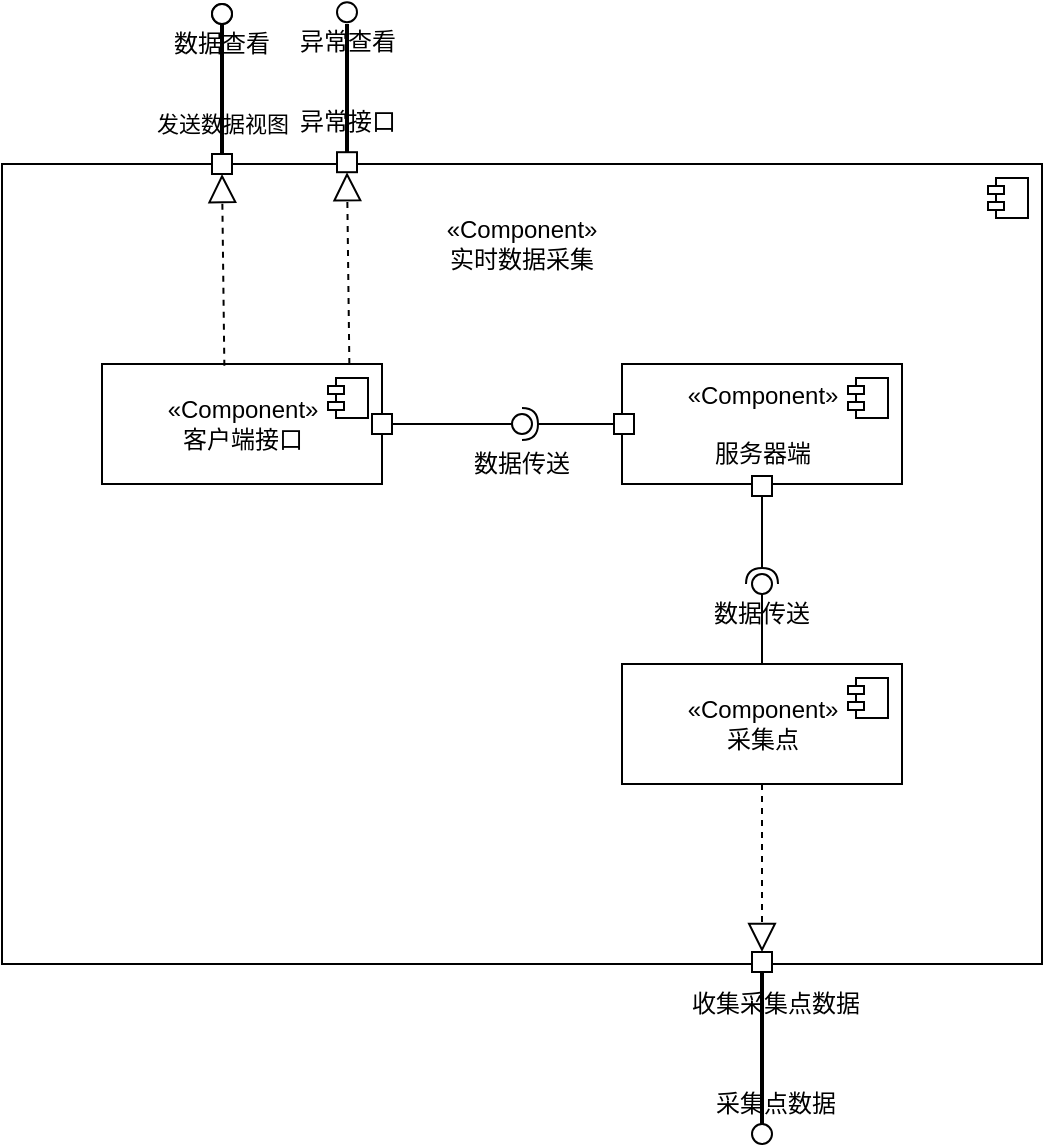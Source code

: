 <mxfile version="14.1.8" type="github">
  <diagram id="C5RBs43oDa-KdzZeNtuy" name="Page-1">
    <mxGraphModel dx="1673" dy="898" grid="1" gridSize="10" guides="1" tooltips="1" connect="1" arrows="1" fold="1" page="1" pageScale="1" pageWidth="827" pageHeight="1169" math="0" shadow="0">
      <root>
        <mxCell id="WIyWlLk6GJQsqaUBKTNV-0" />
        <mxCell id="WIyWlLk6GJQsqaUBKTNV-1" parent="WIyWlLk6GJQsqaUBKTNV-0" />
        <mxCell id="pySExn_BdIesOUWfmP66-4" value="&lt;div align=&quot;justify&quot;&gt;&lt;br&gt;&lt;/div&gt;" style="html=1;dropTarget=0;fontStyle=1" vertex="1" parent="WIyWlLk6GJQsqaUBKTNV-1">
          <mxGeometry x="50" y="260" width="520" height="400" as="geometry" />
        </mxCell>
        <mxCell id="pySExn_BdIesOUWfmP66-5" value="" style="shape=module;jettyWidth=8;jettyHeight=4;" vertex="1" parent="pySExn_BdIesOUWfmP66-4">
          <mxGeometry x="1" width="20" height="20" relative="1" as="geometry">
            <mxPoint x="-27" y="7" as="offset" />
          </mxGeometry>
        </mxCell>
        <mxCell id="pySExn_BdIesOUWfmP66-7" value="&lt;div&gt;«Component»&lt;/div&gt;&lt;div&gt;客户端接口&lt;/div&gt;" style="html=1;dropTarget=0;" vertex="1" parent="WIyWlLk6GJQsqaUBKTNV-1">
          <mxGeometry x="100" y="360" width="140" height="60" as="geometry" />
        </mxCell>
        <mxCell id="pySExn_BdIesOUWfmP66-8" value="" style="shape=module;jettyWidth=8;jettyHeight=4;" vertex="1" parent="pySExn_BdIesOUWfmP66-7">
          <mxGeometry x="1" width="20" height="20" relative="1" as="geometry">
            <mxPoint x="-27" y="7" as="offset" />
          </mxGeometry>
        </mxCell>
        <mxCell id="pySExn_BdIesOUWfmP66-9" value="&lt;div&gt;«Component»&lt;/div&gt;&lt;div&gt;实时数据采集&lt;br&gt;&lt;/div&gt;" style="text;html=1;strokeColor=none;fillColor=none;align=center;verticalAlign=middle;whiteSpace=wrap;rounded=0;" vertex="1" parent="WIyWlLk6GJQsqaUBKTNV-1">
          <mxGeometry x="290" y="290" width="40" height="20" as="geometry" />
        </mxCell>
        <mxCell id="pySExn_BdIesOUWfmP66-11" value="&lt;div&gt;«Component»&lt;/div&gt;&lt;div&gt;采集点&lt;br&gt;&lt;/div&gt;" style="html=1;dropTarget=0;" vertex="1" parent="WIyWlLk6GJQsqaUBKTNV-1">
          <mxGeometry x="360" y="510" width="140" height="60" as="geometry" />
        </mxCell>
        <mxCell id="pySExn_BdIesOUWfmP66-12" value="" style="shape=module;jettyWidth=8;jettyHeight=4;" vertex="1" parent="pySExn_BdIesOUWfmP66-11">
          <mxGeometry x="1" width="20" height="20" relative="1" as="geometry">
            <mxPoint x="-27" y="7" as="offset" />
          </mxGeometry>
        </mxCell>
        <mxCell id="pySExn_BdIesOUWfmP66-13" value="&lt;div&gt;«Component»&lt;/div&gt;&lt;div&gt;&lt;br&gt;&lt;/div&gt;&lt;div&gt;服务器端&lt;br&gt;&lt;/div&gt;" style="html=1;dropTarget=0;" vertex="1" parent="WIyWlLk6GJQsqaUBKTNV-1">
          <mxGeometry x="360" y="360" width="140" height="60" as="geometry" />
        </mxCell>
        <mxCell id="pySExn_BdIesOUWfmP66-14" value="" style="shape=module;jettyWidth=8;jettyHeight=4;" vertex="1" parent="pySExn_BdIesOUWfmP66-13">
          <mxGeometry x="1" width="20" height="20" relative="1" as="geometry">
            <mxPoint x="-27" y="7" as="offset" />
          </mxGeometry>
        </mxCell>
        <mxCell id="pySExn_BdIesOUWfmP66-21" value="" style="rounded=0;orthogonalLoop=1;jettySize=auto;html=1;endArrow=none;endFill=0;exitX=1;exitY=0.5;exitDx=0;exitDy=0;" edge="1" target="pySExn_BdIesOUWfmP66-23" parent="WIyWlLk6GJQsqaUBKTNV-1" source="pySExn_BdIesOUWfmP66-36">
          <mxGeometry relative="1" as="geometry">
            <mxPoint x="290" y="390" as="sourcePoint" />
          </mxGeometry>
        </mxCell>
        <mxCell id="pySExn_BdIesOUWfmP66-22" value="" style="rounded=0;orthogonalLoop=1;jettySize=auto;html=1;endArrow=halfCircle;endFill=0;entryX=0.5;entryY=0.5;entryDx=0;entryDy=0;endSize=6;strokeWidth=1;exitX=0;exitY=0.5;exitDx=0;exitDy=0;" edge="1" target="pySExn_BdIesOUWfmP66-23" parent="WIyWlLk6GJQsqaUBKTNV-1" source="pySExn_BdIesOUWfmP66-45">
          <mxGeometry relative="1" as="geometry">
            <mxPoint x="350" y="390" as="sourcePoint" />
          </mxGeometry>
        </mxCell>
        <mxCell id="pySExn_BdIesOUWfmP66-23" value="" style="ellipse;whiteSpace=wrap;html=1;fontFamily=Helvetica;fontSize=12;fontColor=#000000;align=center;strokeColor=#000000;fillColor=#ffffff;points=[];aspect=fixed;resizable=0;" vertex="1" parent="WIyWlLk6GJQsqaUBKTNV-1">
          <mxGeometry x="305" y="385" width="10" height="10" as="geometry" />
        </mxCell>
        <mxCell id="pySExn_BdIesOUWfmP66-29" value="" style="whiteSpace=wrap;html=1;aspect=fixed;" vertex="1" parent="WIyWlLk6GJQsqaUBKTNV-1">
          <mxGeometry x="155" y="255" width="10" height="10" as="geometry" />
        </mxCell>
        <mxCell id="pySExn_BdIesOUWfmP66-30" value="" style="endArrow=block;dashed=1;endFill=0;endSize=12;html=1;entryX=0.5;entryY=1;entryDx=0;entryDy=0;exitX=0.437;exitY=0.015;exitDx=0;exitDy=0;exitPerimeter=0;" edge="1" parent="WIyWlLk6GJQsqaUBKTNV-1" source="pySExn_BdIesOUWfmP66-7" target="pySExn_BdIesOUWfmP66-29">
          <mxGeometry width="160" relative="1" as="geometry">
            <mxPoint x="80" y="310" as="sourcePoint" />
            <mxPoint x="240" y="310" as="targetPoint" />
          </mxGeometry>
        </mxCell>
        <mxCell id="pySExn_BdIesOUWfmP66-31" value="" style="ellipse;whiteSpace=wrap;html=1;aspect=fixed;" vertex="1" parent="WIyWlLk6GJQsqaUBKTNV-1">
          <mxGeometry x="155" y="180" width="10" height="10" as="geometry" />
        </mxCell>
        <mxCell id="pySExn_BdIesOUWfmP66-32" value="" style="line;strokeWidth=2;direction=south;html=1;" vertex="1" parent="WIyWlLk6GJQsqaUBKTNV-1">
          <mxGeometry x="155" y="190" width="10" height="65" as="geometry" />
        </mxCell>
        <mxCell id="pySExn_BdIesOUWfmP66-33" value="数据查看" style="text;html=1;strokeColor=none;fillColor=none;align=center;verticalAlign=middle;whiteSpace=wrap;rounded=0;" vertex="1" parent="WIyWlLk6GJQsqaUBKTNV-1">
          <mxGeometry x="135" y="190" width="50" height="20" as="geometry" />
        </mxCell>
        <mxCell id="pySExn_BdIesOUWfmP66-34" value="&lt;font style=&quot;font-size: 11px&quot;&gt;发送数据视图&lt;br&gt;&lt;/font&gt;" style="text;html=1;strokeColor=none;fillColor=none;align=center;verticalAlign=middle;whiteSpace=wrap;rounded=0;" vertex="1" parent="WIyWlLk6GJQsqaUBKTNV-1">
          <mxGeometry x="122.5" y="230" width="75" height="20" as="geometry" />
        </mxCell>
        <mxCell id="pySExn_BdIesOUWfmP66-36" value="" style="whiteSpace=wrap;html=1;aspect=fixed;" vertex="1" parent="WIyWlLk6GJQsqaUBKTNV-1">
          <mxGeometry x="235" y="385" width="10" height="10" as="geometry" />
        </mxCell>
        <mxCell id="pySExn_BdIesOUWfmP66-39" value="" style="rounded=0;orthogonalLoop=1;jettySize=auto;html=1;endArrow=halfCircle;endFill=0;entryX=0.5;entryY=0.5;entryDx=0;entryDy=0;endSize=6;strokeWidth=1;exitX=0;exitY=0.5;exitDx=0;exitDy=0;" edge="1" parent="WIyWlLk6GJQsqaUBKTNV-1" source="pySExn_BdIesOUWfmP66-13">
          <mxGeometry relative="1" as="geometry">
            <mxPoint x="360" y="390" as="sourcePoint" />
            <mxPoint x="360" y="390" as="targetPoint" />
          </mxGeometry>
        </mxCell>
        <mxCell id="pySExn_BdIesOUWfmP66-45" value="" style="whiteSpace=wrap;html=1;aspect=fixed;" vertex="1" parent="WIyWlLk6GJQsqaUBKTNV-1">
          <mxGeometry x="356" y="385" width="10" height="10" as="geometry" />
        </mxCell>
        <mxCell id="pySExn_BdIesOUWfmP66-46" value="" style="whiteSpace=wrap;html=1;aspect=fixed;" vertex="1" parent="WIyWlLk6GJQsqaUBKTNV-1">
          <mxGeometry x="425" y="416" width="10" height="10" as="geometry" />
        </mxCell>
        <mxCell id="pySExn_BdIesOUWfmP66-75" value="" style="rounded=0;orthogonalLoop=1;jettySize=auto;html=1;endArrow=none;endFill=0;exitX=0.5;exitY=0;exitDx=0;exitDy=0;" edge="1" target="pySExn_BdIesOUWfmP66-77" parent="WIyWlLk6GJQsqaUBKTNV-1" source="pySExn_BdIesOUWfmP66-11">
          <mxGeometry relative="1" as="geometry">
            <mxPoint x="310" y="455" as="sourcePoint" />
          </mxGeometry>
        </mxCell>
        <mxCell id="pySExn_BdIesOUWfmP66-76" value="" style="rounded=0;orthogonalLoop=1;jettySize=auto;html=1;endArrow=halfCircle;endFill=0;entryX=0.5;entryY=1;entryDx=0;entryDy=0;endSize=6;strokeWidth=1;exitX=0.5;exitY=1;exitDx=0;exitDy=0;" edge="1" parent="WIyWlLk6GJQsqaUBKTNV-1" source="pySExn_BdIesOUWfmP66-46">
          <mxGeometry relative="1" as="geometry">
            <mxPoint x="350" y="455" as="sourcePoint" />
            <mxPoint x="430" y="470" as="targetPoint" />
          </mxGeometry>
        </mxCell>
        <mxCell id="pySExn_BdIesOUWfmP66-77" value="" style="ellipse;whiteSpace=wrap;html=1;fontFamily=Helvetica;fontSize=12;fontColor=#000000;align=center;strokeColor=#000000;fillColor=#ffffff;points=[];aspect=fixed;resizable=0;" vertex="1" parent="WIyWlLk6GJQsqaUBKTNV-1">
          <mxGeometry x="425" y="465" width="10" height="10" as="geometry" />
        </mxCell>
        <mxCell id="pySExn_BdIesOUWfmP66-80" value="数据传送" style="text;html=1;strokeColor=none;fillColor=none;align=center;verticalAlign=middle;whiteSpace=wrap;rounded=0;" vertex="1" parent="WIyWlLk6GJQsqaUBKTNV-1">
          <mxGeometry x="285" y="400" width="50" height="20" as="geometry" />
        </mxCell>
        <mxCell id="pySExn_BdIesOUWfmP66-108" value="数据传送" style="text;html=1;strokeColor=none;fillColor=none;align=center;verticalAlign=middle;whiteSpace=wrap;rounded=0;" vertex="1" parent="WIyWlLk6GJQsqaUBKTNV-1">
          <mxGeometry x="405" y="475" width="50" height="20" as="geometry" />
        </mxCell>
        <mxCell id="pySExn_BdIesOUWfmP66-109" value="" style="ellipse;whiteSpace=wrap;html=1;aspect=fixed;" vertex="1" parent="WIyWlLk6GJQsqaUBKTNV-1">
          <mxGeometry x="155" y="180" width="10" height="10" as="geometry" />
        </mxCell>
        <mxCell id="pySExn_BdIesOUWfmP66-112" value="" style="whiteSpace=wrap;html=1;aspect=fixed;" vertex="1" parent="WIyWlLk6GJQsqaUBKTNV-1">
          <mxGeometry x="217.5" y="254.1" width="10" height="10" as="geometry" />
        </mxCell>
        <mxCell id="pySExn_BdIesOUWfmP66-113" value="" style="endArrow=block;dashed=1;endFill=0;endSize=12;html=1;entryX=0.5;entryY=1;entryDx=0;entryDy=0;exitX=0.437;exitY=0.015;exitDx=0;exitDy=0;exitPerimeter=0;" edge="1" parent="WIyWlLk6GJQsqaUBKTNV-1" target="pySExn_BdIesOUWfmP66-112">
          <mxGeometry width="160" relative="1" as="geometry">
            <mxPoint x="223.68" y="360" as="sourcePoint" />
            <mxPoint x="302.5" y="309.1" as="targetPoint" />
          </mxGeometry>
        </mxCell>
        <mxCell id="pySExn_BdIesOUWfmP66-114" value="" style="ellipse;whiteSpace=wrap;html=1;aspect=fixed;" vertex="1" parent="WIyWlLk6GJQsqaUBKTNV-1">
          <mxGeometry x="217.5" y="179.1" width="10" height="10" as="geometry" />
        </mxCell>
        <mxCell id="pySExn_BdIesOUWfmP66-115" value="异常接口" style="text;html=1;strokeColor=none;fillColor=none;align=center;verticalAlign=middle;whiteSpace=wrap;rounded=0;" vertex="1" parent="WIyWlLk6GJQsqaUBKTNV-1">
          <mxGeometry x="197.5" y="229.1" width="50" height="20" as="geometry" />
        </mxCell>
        <mxCell id="pySExn_BdIesOUWfmP66-116" value="" style="line;strokeWidth=2;direction=south;html=1;" vertex="1" parent="WIyWlLk6GJQsqaUBKTNV-1">
          <mxGeometry x="217.5" y="190" width="10" height="64.1" as="geometry" />
        </mxCell>
        <mxCell id="pySExn_BdIesOUWfmP66-117" value="异常查看" style="text;html=1;strokeColor=none;fillColor=none;align=center;verticalAlign=middle;whiteSpace=wrap;rounded=0;" vertex="1" parent="WIyWlLk6GJQsqaUBKTNV-1">
          <mxGeometry x="197.5" y="189.1" width="50" height="20" as="geometry" />
        </mxCell>
        <mxCell id="pySExn_BdIesOUWfmP66-119" value="" style="whiteSpace=wrap;html=1;aspect=fixed;" vertex="1" parent="WIyWlLk6GJQsqaUBKTNV-1">
          <mxGeometry x="425" y="654" width="10" height="10" as="geometry" />
        </mxCell>
        <mxCell id="pySExn_BdIesOUWfmP66-121" value="" style="ellipse;whiteSpace=wrap;html=1;aspect=fixed;" vertex="1" parent="WIyWlLk6GJQsqaUBKTNV-1">
          <mxGeometry x="425" y="740" width="10" height="10" as="geometry" />
        </mxCell>
        <mxCell id="pySExn_BdIesOUWfmP66-122" value="" style="line;strokeWidth=2;direction=south;html=1;" vertex="1" parent="WIyWlLk6GJQsqaUBKTNV-1">
          <mxGeometry x="425" y="664" width="10" height="76" as="geometry" />
        </mxCell>
        <mxCell id="pySExn_BdIesOUWfmP66-125" value="" style="endArrow=block;dashed=1;endFill=0;endSize=12;html=1;entryX=0.5;entryY=0;entryDx=0;entryDy=0;exitX=0.5;exitY=1;exitDx=0;exitDy=0;" edge="1" parent="WIyWlLk6GJQsqaUBKTNV-1" source="pySExn_BdIesOUWfmP66-11" target="pySExn_BdIesOUWfmP66-119">
          <mxGeometry width="160" relative="1" as="geometry">
            <mxPoint x="360" y="610" as="sourcePoint" />
            <mxPoint x="520" y="610" as="targetPoint" />
          </mxGeometry>
        </mxCell>
        <mxCell id="pySExn_BdIesOUWfmP66-126" value="收集采集点数据" style="text;html=1;strokeColor=none;fillColor=none;align=center;verticalAlign=middle;whiteSpace=wrap;rounded=0;" vertex="1" parent="WIyWlLk6GJQsqaUBKTNV-1">
          <mxGeometry x="392.5" y="670" width="87.5" height="20" as="geometry" />
        </mxCell>
        <mxCell id="pySExn_BdIesOUWfmP66-127" value="采集点数据" style="text;html=1;strokeColor=none;fillColor=none;align=center;verticalAlign=middle;whiteSpace=wrap;rounded=0;" vertex="1" parent="WIyWlLk6GJQsqaUBKTNV-1">
          <mxGeometry x="392.5" y="720" width="87.5" height="20" as="geometry" />
        </mxCell>
      </root>
    </mxGraphModel>
  </diagram>
</mxfile>
